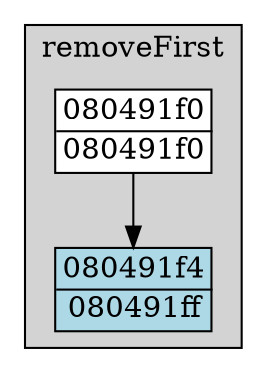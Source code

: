 digraph G {
node[fillcolor=white style="filled,solid" shape=none margin=0];
"080491f0" -> "080491f4";
subgraph "cluster_removeFirst" {
  style="filled,solid";
  color=black;
  fillcolor=lightgrey;
  label="removeFirst";"080491f4" [label=<<TABLE BORDER="1" CELLBORDER="0" CELLSPACING="0"><TR><TD>080491f4</TD></TR><HR/><TR><TD>080491ff</TD></TR></TABLE>> fillcolor=lightblue];
  "080491f0" [label=<<TABLE BORDER="1" CELLBORDER="0" CELLSPACING="0"><TR><TD>080491f0</TD></TR><HR/><TR><TD>080491f0</TD></TR></TABLE>>];
  }

}